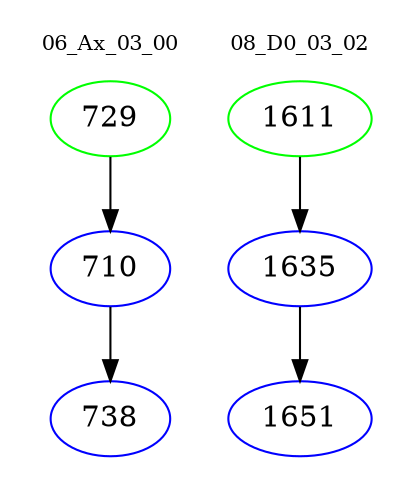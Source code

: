 digraph{
subgraph cluster_0 {
color = white
label = "06_Ax_03_00";
fontsize=10;
T0_729 [label="729", color="green"]
T0_729 -> T0_710 [color="black"]
T0_710 [label="710", color="blue"]
T0_710 -> T0_738 [color="black"]
T0_738 [label="738", color="blue"]
}
subgraph cluster_1 {
color = white
label = "08_D0_03_02";
fontsize=10;
T1_1611 [label="1611", color="green"]
T1_1611 -> T1_1635 [color="black"]
T1_1635 [label="1635", color="blue"]
T1_1635 -> T1_1651 [color="black"]
T1_1651 [label="1651", color="blue"]
}
}
